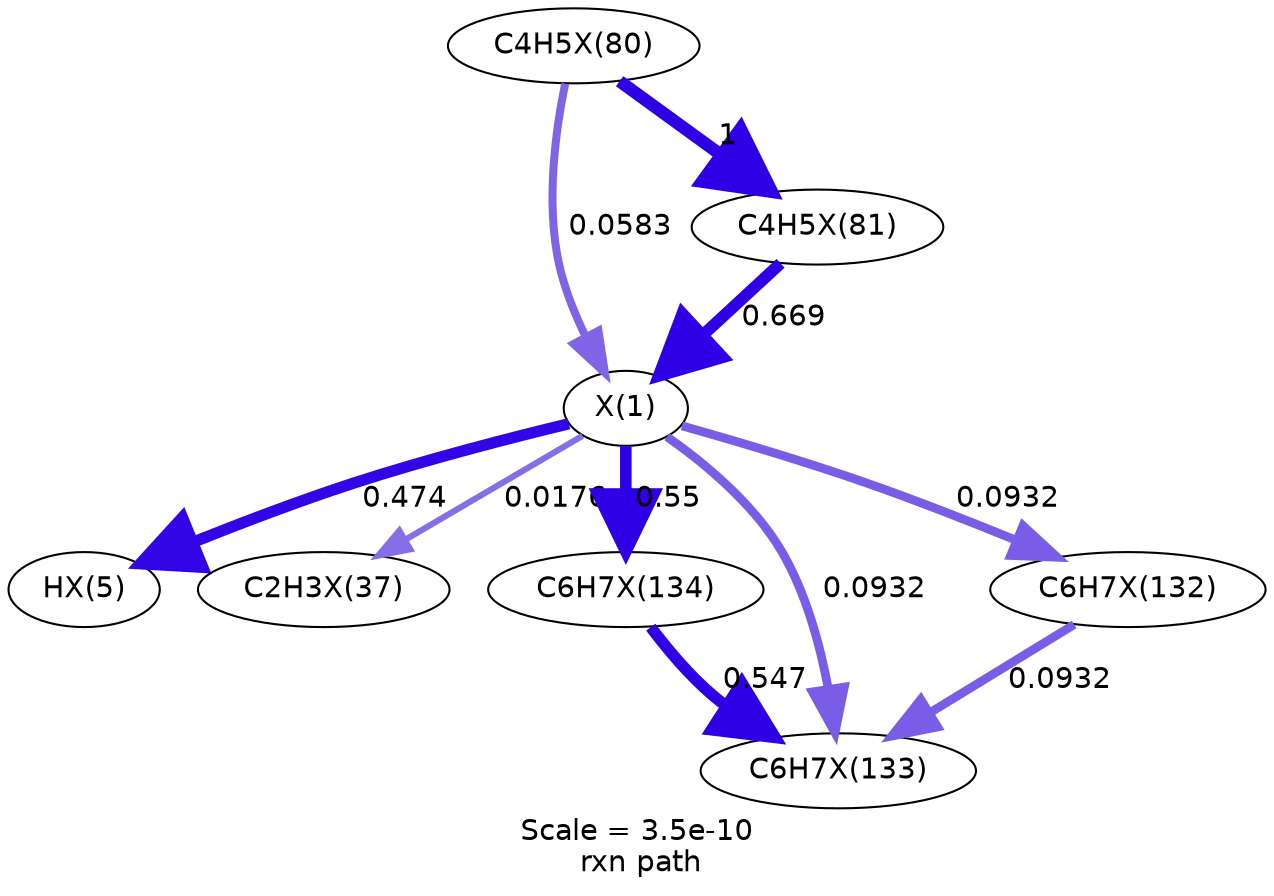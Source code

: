 digraph reaction_paths {
center=1;
s30 -> s31[fontname="Helvetica", style="setlinewidth(5.44)", arrowsize=2.72, color="0.7, 0.974, 0.9"
, label=" 0.474"];
s30 -> s32[fontname="Helvetica", style="setlinewidth(2.95)", arrowsize=1.48, color="0.7, 0.518, 0.9"
, label=" 0.0176"];
s37 -> s30[fontname="Helvetica", style="setlinewidth(5.7)", arrowsize=2.85, color="0.7, 1.17, 0.9"
, label=" 0.669"];
s36 -> s30[fontname="Helvetica", style="setlinewidth(3.85)", arrowsize=1.93, color="0.7, 0.558, 0.9"
, label=" 0.0583"];
s30 -> s40[fontname="Helvetica", style="setlinewidth(5.55)", arrowsize=2.77, color="0.7, 1.05, 0.9"
, label=" 0.55"];
s30 -> s39[fontname="Helvetica", style="setlinewidth(4.21)", arrowsize=2.1, color="0.7, 0.593, 0.9"
, label=" 0.0932"];
s30 -> s38[fontname="Helvetica", style="setlinewidth(4.21)", arrowsize=2.1, color="0.7, 0.593, 0.9"
, label=" 0.0932"];
s36 -> s37[fontname="Helvetica", style="setlinewidth(6)", arrowsize=3, color="0.7, 1.5, 0.9"
, label=" 1"];
s40 -> s39[fontname="Helvetica", style="setlinewidth(5.54)", arrowsize=2.77, color="0.7, 1.05, 0.9"
, label=" 0.547"];
s38 -> s39[fontname="Helvetica", style="setlinewidth(4.21)", arrowsize=2.1, color="0.7, 0.593, 0.9"
, label=" 0.0932"];
s30 [ fontname="Helvetica", label="X(1)"];
s31 [ fontname="Helvetica", label="HX(5)"];
s32 [ fontname="Helvetica", label="C2H3X(37)"];
s36 [ fontname="Helvetica", label="C4H5X(80)"];
s37 [ fontname="Helvetica", label="C4H5X(81)"];
s38 [ fontname="Helvetica", label="C6H7X(132)"];
s39 [ fontname="Helvetica", label="C6H7X(133)"];
s40 [ fontname="Helvetica", label="C6H7X(134)"];
 label = "Scale = 3.5e-10\l rxn path";
 fontname = "Helvetica";
}
